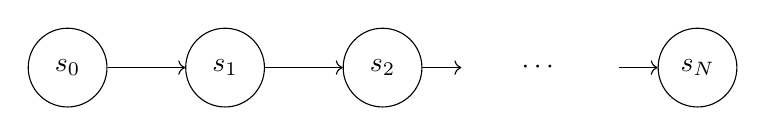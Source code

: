 \begin{tikzpicture}[
  state/.style={draw=black,inner sep=0, circle,minimum width=1cm},
]
  \foreach \x in {0,1,2} {
    \node[state] at ($(2*\x,0)$) (s\x) {$s_\x$};
  }
  
  \node[state] at ($(8,0)$) (sN) {$s_N$};

  \node at ($(sN)!0.5!(s2)$) {$\cdots$};

  \foreach \x/\y in {0/1,1/2} \draw[->] (s\x) -- (s\y);
  \draw[->] (s2) -- ++(1,0);

  \draw[<-] (sN) -- ++(-1,0);
  
\end{tikzpicture}
